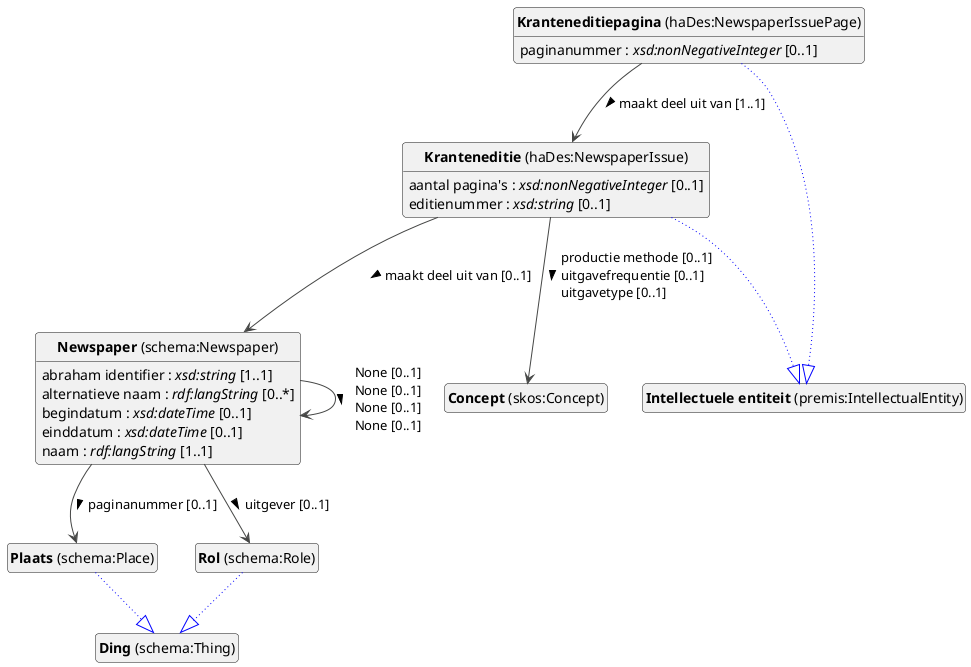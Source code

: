 @startuml
!theme vibrant
skinparam classFontSize 14
!define LIGHTORANGE
skinparam componentStyle uml2
skinparam wrapMessageWidth 1000
skinparam wrapWidth 1000
' skinparam ArrowColor #Maroon
' Remove shadows
skinparam shadowing false
'skinparam linetype polyline
skinparam ArrowMessageAlignment left
top to bottom direction


class "<b>Newspaper</b> (schema:Newspaper)" as schema_Newspaper [[#schema%3ANewspaper]]
class "<b>Concept</b> (skos:Concept)" as skos_Concept [[../../terms/nl#skos%3AConcept]]
class "<b>Kranteneditie</b> (haDes:NewspaperIssue)" as haDes_NewspaperIssue [[#haDes%3ANewspaperIssue]]
class "<b>Intellectuele entiteit</b> (premis:IntellectualEntity)" as premis_IntellectualEntity [[#premis%3AIntellectualEntity]]
class "<b>Kranteneditiepagina</b> (haDes:NewspaperIssuePage)" as haDes_NewspaperIssuePage [[#haDes%3ANewspaperIssuePage]]
class "<b>Intellectuele entiteit</b> (premis:IntellectualEntity)" as premis_IntellectualEntity [[#premis%3AIntellectualEntity]]
class "<b>Plaats</b> (schema:Place)" as schema_Place [[../../description/nl#schema%3APlace]]
class "<b>Ding</b> (schema:Thing)" as schema_Thing [[#schema%3AThing]]
class "<b>Rol</b> (schema:Role)" as schema_Role [[../../description/nl#schema%3ARole]]
class "<b>Ding</b> (schema:Thing)" as schema_Thing [[#schema%3AThing]]


schema_Newspaper : abraham identifier : <i>xsd:string</i> [1..1]
schema_Newspaper : alternatieve naam : <i>rdf:langString</i> [0..*]
schema_Newspaper : begindatum : <i>xsd:dateTime</i> [0..1]
schema_Newspaper : einddatum : <i>xsd:dateTime</i> [0..1]
schema_Newspaper : naam : <i>rdf:langString</i> [1..1]

schema_Newspaper --> schema_Newspaper :None [0..1]  \lNone [0..1]  \lNone [0..1]  \lNone [0..1]  > 
schema_Newspaper --> schema_Place :paginanummer [0..1]  > 
schema_Newspaper --> schema_Role :uitgever [0..1]  > 





haDes_NewspaperIssue --|> premis_IntellectualEntity #blue;line.dotted;text:blue

haDes_NewspaperIssue : aantal pagina's : <i>xsd:nonNegativeInteger</i> [0..1]
haDes_NewspaperIssue : editienummer : <i>xsd:string</i> [0..1]
haDes_NewspaperIssue --> schema_Newspaper :maakt deel uit van [0..1]  > 
haDes_NewspaperIssue --> skos_Concept :productie methode [0..1]  \luitgavefrequentie [0..1]  \luitgavetype [0..1]  > 



haDes_NewspaperIssuePage --|> premis_IntellectualEntity #blue;line.dotted;text:blue

haDes_NewspaperIssuePage : paginanummer : <i>xsd:nonNegativeInteger</i> [0..1]
haDes_NewspaperIssuePage --> haDes_NewspaperIssue :maakt deel uit van [1..1]  > 


schema_Place --|> schema_Thing #blue;line.dotted;text:blue


schema_Role --|> schema_Thing #blue;line.dotted;text:blue



hide circle
hide methods
hide empty members
@enduml



